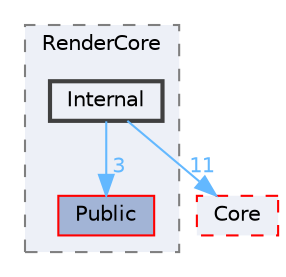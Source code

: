 digraph "Internal"
{
 // INTERACTIVE_SVG=YES
 // LATEX_PDF_SIZE
  bgcolor="transparent";
  edge [fontname=Helvetica,fontsize=10,labelfontname=Helvetica,labelfontsize=10];
  node [fontname=Helvetica,fontsize=10,shape=box,height=0.2,width=0.4];
  compound=true
  subgraph clusterdir_1b3e874b84daba3b34ce7cbbd2916bbd {
    graph [ bgcolor="#edf0f7", pencolor="grey50", label="RenderCore", fontname=Helvetica,fontsize=10 style="filled,dashed", URL="dir_1b3e874b84daba3b34ce7cbbd2916bbd.html",tooltip=""]
  dir_7df75d9827b495046bbbe8fab89ca3fb [label="Public", fillcolor="#a2b4d6", color="red", style="filled", URL="dir_7df75d9827b495046bbbe8fab89ca3fb.html",tooltip=""];
  dir_5dac96728eb19ffecac27c045b98e3c6 [label="Internal", fillcolor="#edf0f7", color="grey25", style="filled,bold", URL="dir_5dac96728eb19ffecac27c045b98e3c6.html",tooltip=""];
  }
  dir_0e6cddcc9caa1238c7f3774224afaa45 [label="Core", fillcolor="#edf0f7", color="red", style="filled,dashed", URL="dir_0e6cddcc9caa1238c7f3774224afaa45.html",tooltip=""];
  dir_5dac96728eb19ffecac27c045b98e3c6->dir_0e6cddcc9caa1238c7f3774224afaa45 [headlabel="11", labeldistance=1.5 headhref="dir_000525_000266.html" href="dir_000525_000266.html" color="steelblue1" fontcolor="steelblue1"];
  dir_5dac96728eb19ffecac27c045b98e3c6->dir_7df75d9827b495046bbbe8fab89ca3fb [headlabel="3", labeldistance=1.5 headhref="dir_000525_000950.html" href="dir_000525_000950.html" color="steelblue1" fontcolor="steelblue1"];
}
